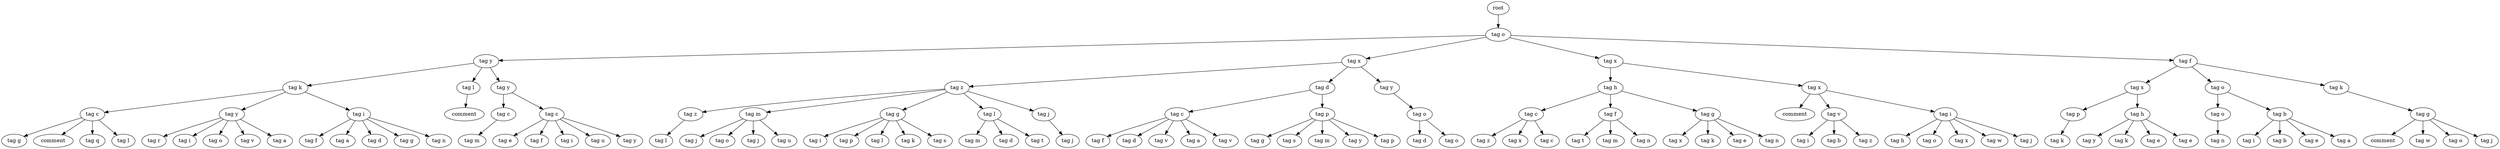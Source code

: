 digraph Tree{
0[label="root"];
0->00
00[label="tag o"];
00->000
000[label="tag y"];
000->0000
0000[label="tag k"];
0000->00000
00000[label="tag c"];
00000->000000
000000[label="tag g"];
00000->000001
000001[label="comment"];
00000->000002
000002[label="tag q"];
00000->000003
000003[label="tag l"];
0000->00001
00001[label="tag y"];
00001->000010
000010[label="tag r"];
00001->000011
000011[label="tag i"];
00001->000012
000012[label="tag o"];
00001->000013
000013[label="tag v"];
00001->000014
000014[label="tag a"];
0000->00002
00002[label="tag i"];
00002->000020
000020[label="tag f"];
00002->000021
000021[label="tag a"];
00002->000022
000022[label="tag d"];
00002->000023
000023[label="tag g"];
00002->000024
000024[label="tag n"];
000->0001
0001[label="tag l"];
0001->00010
00010[label="comment"];
000->0002
0002[label="tag y"];
0002->00020
00020[label="tag c"];
00020->000200
000200[label="tag m"];
0002->00021
00021[label="tag c"];
00021->000210
000210[label="tag e"];
00021->000211
000211[label="tag f"];
00021->000212
000212[label="tag i"];
00021->000213
000213[label="tag u"];
00021->000214
000214[label="tag y"];
00->001
001[label="tag x"];
001->0010
0010[label="tag z"];
0010->00100
00100[label="tag z"];
00100->001000
001000[label="tag l"];
0010->00101
00101[label="tag m"];
00101->001010
001010[label="tag j"];
00101->001011
001011[label="tag o"];
00101->001012
001012[label="tag j"];
00101->001013
001013[label="tag u"];
0010->00102
00102[label="tag g"];
00102->001020
001020[label="tag i"];
00102->001021
001021[label="tag p"];
00102->001022
001022[label="tag l"];
00102->001023
001023[label="tag k"];
00102->001024
001024[label="tag s"];
0010->00103
00103[label="tag l"];
00103->001030
001030[label="tag m"];
00103->001031
001031[label="tag d"];
00103->001032
001032[label="tag t"];
0010->00104
00104[label="tag j"];
00104->001040
001040[label="tag j"];
001->0011
0011[label="tag d"];
0011->00110
00110[label="tag c"];
00110->001100
001100[label="tag f"];
00110->001101
001101[label="tag d"];
00110->001102
001102[label="tag v"];
00110->001103
001103[label="tag a"];
00110->001104
001104[label="tag v"];
0011->00111
00111[label="tag p"];
00111->001110
001110[label="tag g"];
00111->001111
001111[label="tag s"];
00111->001112
001112[label="tag m"];
00111->001113
001113[label="tag y"];
00111->001114
001114[label="tag p"];
001->0012
0012[label="tag y"];
0012->00120
00120[label="tag o"];
00120->001200
001200[label="tag d"];
00120->001201
001201[label="tag o"];
00->002
002[label="tag x"];
002->0020
0020[label="tag h"];
0020->00200
00200[label="tag c"];
00200->002000
002000[label="tag z"];
00200->002001
002001[label="tag x"];
00200->002002
002002[label="tag c"];
0020->00201
00201[label="tag f"];
00201->002010
002010[label="tag t"];
00201->002011
002011[label="tag m"];
00201->002012
002012[label="tag n"];
0020->00202
00202[label="tag g"];
00202->002020
002020[label="tag x"];
00202->002021
002021[label="tag k"];
00202->002022
002022[label="tag e"];
00202->002023
002023[label="tag n"];
002->0021
0021[label="tag x"];
0021->00210
00210[label="comment"];
0021->00211
00211[label="tag v"];
00211->002110
002110[label="tag i"];
00211->002111
002111[label="tag b"];
00211->002112
002112[label="tag z"];
0021->00212
00212[label="tag i"];
00212->002120
002120[label="tag h"];
00212->002121
002121[label="tag o"];
00212->002122
002122[label="tag x"];
00212->002123
002123[label="tag w"];
00212->002124
002124[label="tag j"];
00->003
003[label="tag f"];
003->0030
0030[label="tag x"];
0030->00300
00300[label="tag p"];
00300->003000
003000[label="tag k"];
0030->00301
00301[label="tag h"];
00301->003010
003010[label="tag y"];
00301->003011
003011[label="tag k"];
00301->003012
003012[label="tag e"];
00301->003013
003013[label="tag e"];
003->0031
0031[label="tag o"];
0031->00310
00310[label="tag o"];
00310->003100
003100[label="tag n"];
0031->00311
00311[label="tag b"];
00311->003110
003110[label="tag i"];
00311->003111
003111[label="tag b"];
00311->003112
003112[label="tag e"];
00311->003113
003113[label="tag a"];
003->0032
0032[label="tag k"];
0032->00320
00320[label="tag g"];
00320->003200
003200[label="comment"];
00320->003201
003201[label="tag w"];
00320->003202
003202[label="tag o"];
00320->003203
003203[label="tag j"];
}
